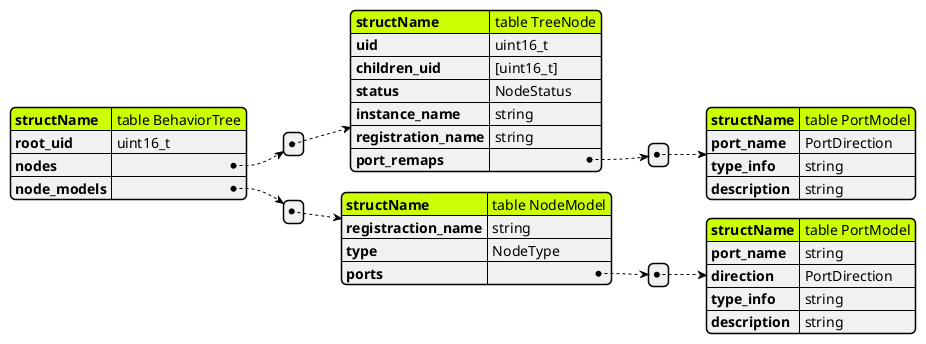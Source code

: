 @startjson LoggerJSON
#highlight "structName"
#highlight "nodes" / "0" / "structName"
#highlight "nodes" / "0" / "port_remaps" / "0" / "structName"
#highlight "node_models" / "0" / "structName"
#highlight "node_models" / "0" / "ports" / "0" / "structName"
{
    "structName" : "table BehaviorTree",
    "root_uid" : "uint16_t",
    "nodes" : 
    [
        {
            "structName" : "table TreeNode",
            "uid" : "uint16_t",
            "children_uid" : "[uint16_t]",
            "status" : "NodeStatus",
            "instance_name" : "string",
            "registration_name" : "string",
            "port_remaps" : 
            [
                {
                    "structName" : "table PortModel",
                    "port_name" : "PortDirection",
                    "type_info" : "string",
                    "description" : "string"
                }
            ]
        }
    ],
    "node_models" : 
    [
        {
            "structName" : "table NodeModel",
            "registraction_name" : "string",
            "type" : "NodeType",
            "ports" : 
            [
                {
                    "structName" : "table PortModel",
                    "port_name" : "string",
                    "direction" : "PortDirection",
                    "type_info" : "string",
                    "description" : "string"
                }
            ]
        }
    ]
}
@endjson